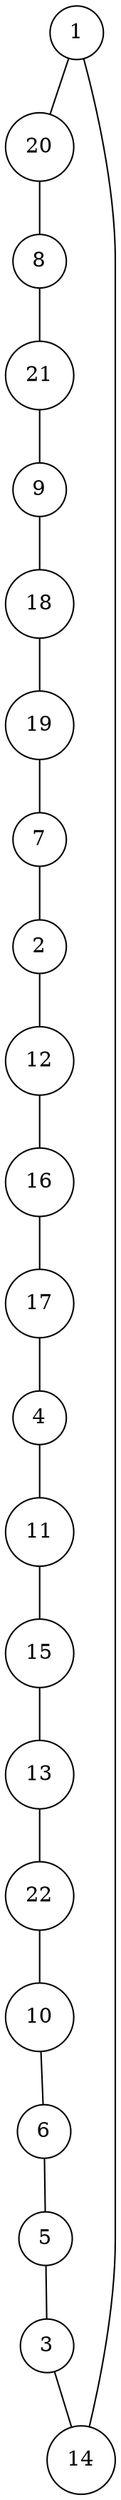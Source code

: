 graph ulysses22 {
	node [shape=circle fillcolor=white]
	1 [ pos = "18.549600,9.905409!"]
	2 [ pos = "19.194761,12.684938!"]
	3 [ pos = "19.674994,12.282319!"]
	4 [ pos = "17.589134,11.215135!"]
	5 [ pos = "16.240602,5.112782!"]
	6 [ pos = "18.219743,5.913170!"]
	7 [ pos = "18.636915,6.359447!"]
	8 [ pos = "18.200340,9.915110!"]
	9 [ pos = "20.000000,4.414261!"]
	10 [ pos = "19.970895,6.330342!"]
	11 [ pos = "17.501819,-2.527286!"]
	12 [ pos = "18.661169,7.339316!"]
	13 [ pos = "18.505942,7.446034!"]
	14 [ pos = "18.195489,7.358719!"]
	15 [ pos = "17.215620,6.946398!"]
	16 [ pos = "19.092894,9.488237!"]
	17 [ pos = "18.476837,11.816638!"]
	18 [ pos = "17.506670,11.156925!"]
	19 [ pos = "19.616784,6.582585!"]
	20 [ pos = "19.563425,6.863934!"]
	21 [ pos = "19.582828,6.902741!"]
	22 [ pos = "18.224594,10.943488!"]

	5 -- 3
	3 -- 14
	14 -- 1
	1 -- 20
	20 -- 8
	8 -- 21
	21 -- 9
	9 -- 18
	18 -- 19
	19 -- 7
	7 -- 2
	2 -- 12
	12 -- 16
	16 -- 17
	17 -- 4
	4 -- 11
	11 -- 15
	15 -- 13
	13 -- 22
	22 -- 10
	10 -- 6
	6 -- 5
}